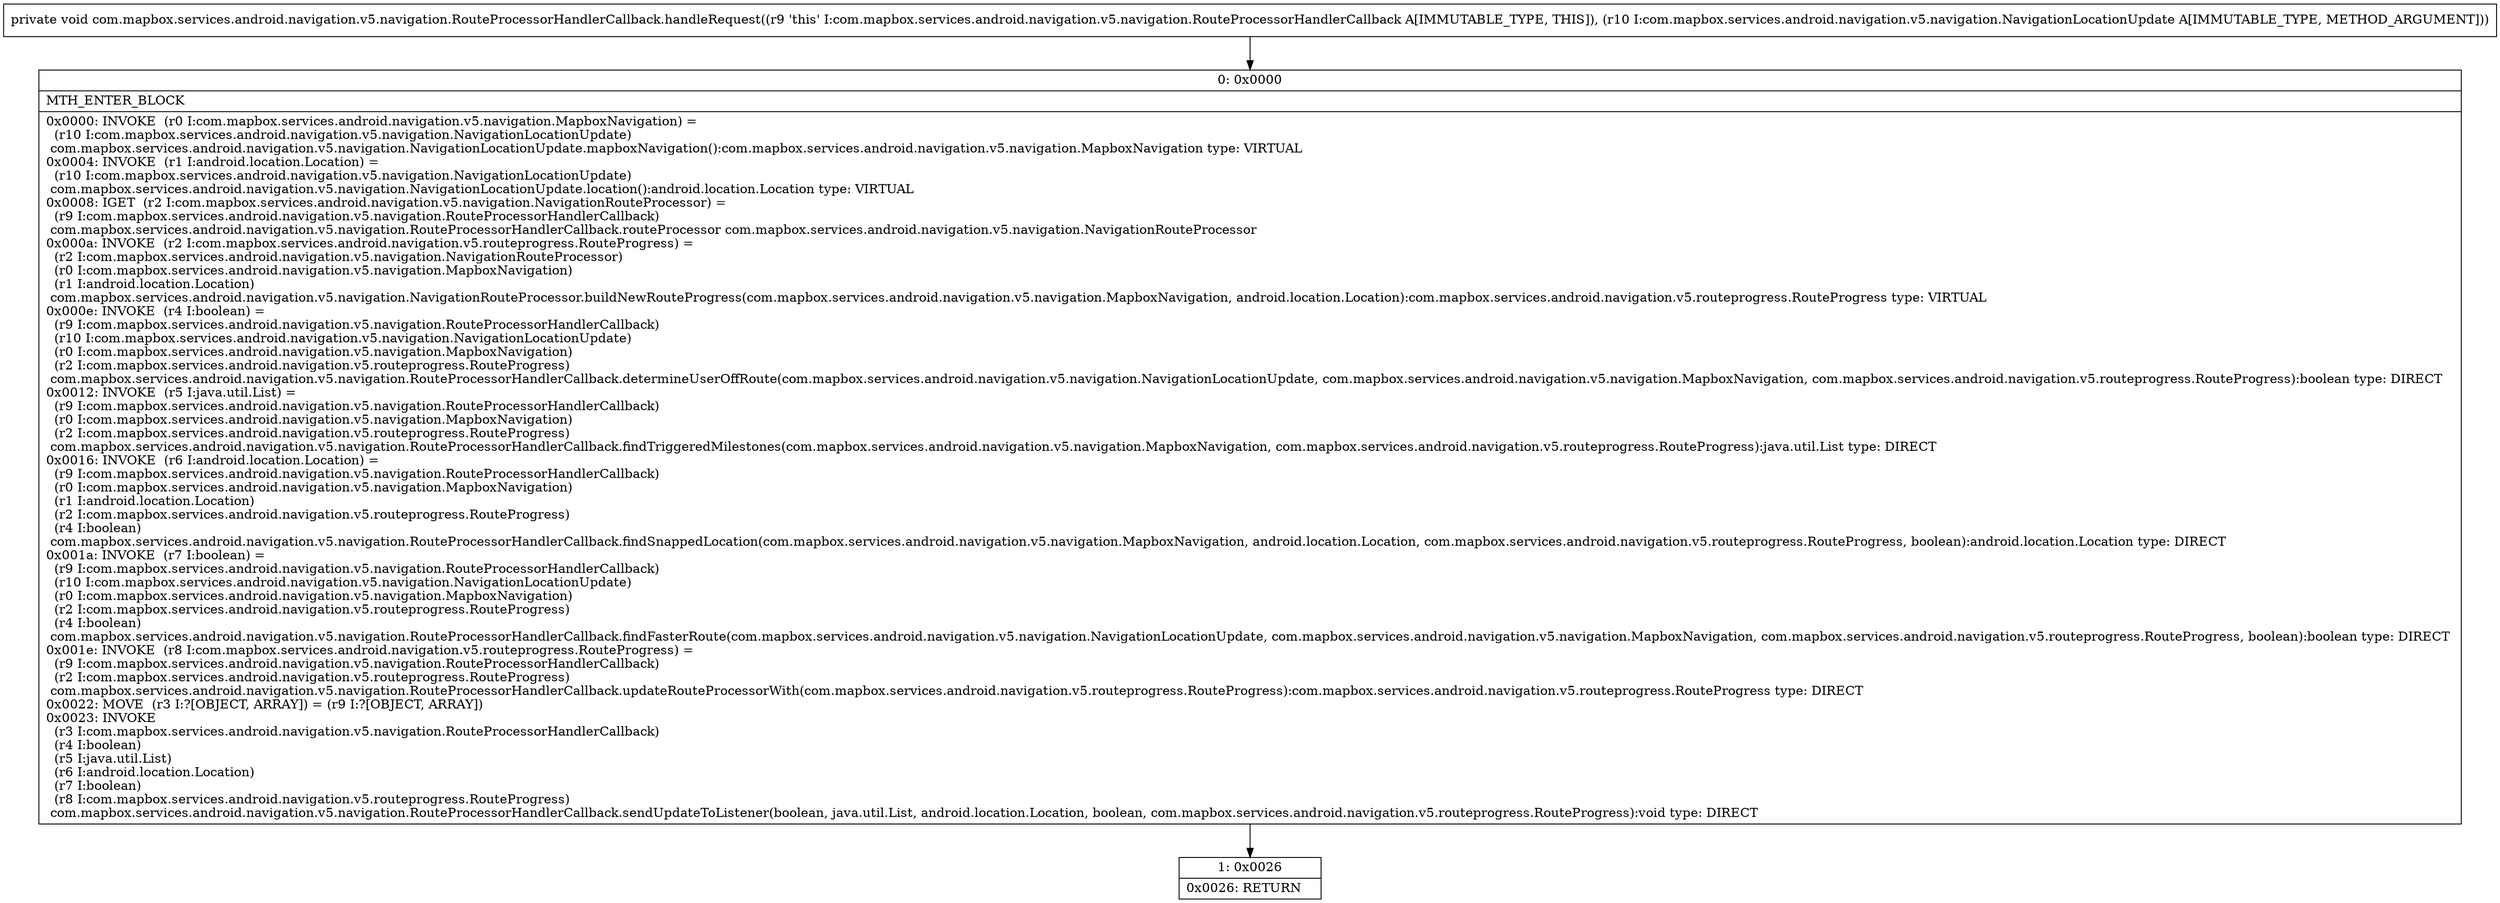 digraph "CFG forcom.mapbox.services.android.navigation.v5.navigation.RouteProcessorHandlerCallback.handleRequest(Lcom\/mapbox\/services\/android\/navigation\/v5\/navigation\/NavigationLocationUpdate;)V" {
Node_0 [shape=record,label="{0\:\ 0x0000|MTH_ENTER_BLOCK\l|0x0000: INVOKE  (r0 I:com.mapbox.services.android.navigation.v5.navigation.MapboxNavigation) = \l  (r10 I:com.mapbox.services.android.navigation.v5.navigation.NavigationLocationUpdate)\l com.mapbox.services.android.navigation.v5.navigation.NavigationLocationUpdate.mapboxNavigation():com.mapbox.services.android.navigation.v5.navigation.MapboxNavigation type: VIRTUAL \l0x0004: INVOKE  (r1 I:android.location.Location) = \l  (r10 I:com.mapbox.services.android.navigation.v5.navigation.NavigationLocationUpdate)\l com.mapbox.services.android.navigation.v5.navigation.NavigationLocationUpdate.location():android.location.Location type: VIRTUAL \l0x0008: IGET  (r2 I:com.mapbox.services.android.navigation.v5.navigation.NavigationRouteProcessor) = \l  (r9 I:com.mapbox.services.android.navigation.v5.navigation.RouteProcessorHandlerCallback)\l com.mapbox.services.android.navigation.v5.navigation.RouteProcessorHandlerCallback.routeProcessor com.mapbox.services.android.navigation.v5.navigation.NavigationRouteProcessor \l0x000a: INVOKE  (r2 I:com.mapbox.services.android.navigation.v5.routeprogress.RouteProgress) = \l  (r2 I:com.mapbox.services.android.navigation.v5.navigation.NavigationRouteProcessor)\l  (r0 I:com.mapbox.services.android.navigation.v5.navigation.MapboxNavigation)\l  (r1 I:android.location.Location)\l com.mapbox.services.android.navigation.v5.navigation.NavigationRouteProcessor.buildNewRouteProgress(com.mapbox.services.android.navigation.v5.navigation.MapboxNavigation, android.location.Location):com.mapbox.services.android.navigation.v5.routeprogress.RouteProgress type: VIRTUAL \l0x000e: INVOKE  (r4 I:boolean) = \l  (r9 I:com.mapbox.services.android.navigation.v5.navigation.RouteProcessorHandlerCallback)\l  (r10 I:com.mapbox.services.android.navigation.v5.navigation.NavigationLocationUpdate)\l  (r0 I:com.mapbox.services.android.navigation.v5.navigation.MapboxNavigation)\l  (r2 I:com.mapbox.services.android.navigation.v5.routeprogress.RouteProgress)\l com.mapbox.services.android.navigation.v5.navigation.RouteProcessorHandlerCallback.determineUserOffRoute(com.mapbox.services.android.navigation.v5.navigation.NavigationLocationUpdate, com.mapbox.services.android.navigation.v5.navigation.MapboxNavigation, com.mapbox.services.android.navigation.v5.routeprogress.RouteProgress):boolean type: DIRECT \l0x0012: INVOKE  (r5 I:java.util.List) = \l  (r9 I:com.mapbox.services.android.navigation.v5.navigation.RouteProcessorHandlerCallback)\l  (r0 I:com.mapbox.services.android.navigation.v5.navigation.MapboxNavigation)\l  (r2 I:com.mapbox.services.android.navigation.v5.routeprogress.RouteProgress)\l com.mapbox.services.android.navigation.v5.navigation.RouteProcessorHandlerCallback.findTriggeredMilestones(com.mapbox.services.android.navigation.v5.navigation.MapboxNavigation, com.mapbox.services.android.navigation.v5.routeprogress.RouteProgress):java.util.List type: DIRECT \l0x0016: INVOKE  (r6 I:android.location.Location) = \l  (r9 I:com.mapbox.services.android.navigation.v5.navigation.RouteProcessorHandlerCallback)\l  (r0 I:com.mapbox.services.android.navigation.v5.navigation.MapboxNavigation)\l  (r1 I:android.location.Location)\l  (r2 I:com.mapbox.services.android.navigation.v5.routeprogress.RouteProgress)\l  (r4 I:boolean)\l com.mapbox.services.android.navigation.v5.navigation.RouteProcessorHandlerCallback.findSnappedLocation(com.mapbox.services.android.navigation.v5.navigation.MapboxNavigation, android.location.Location, com.mapbox.services.android.navigation.v5.routeprogress.RouteProgress, boolean):android.location.Location type: DIRECT \l0x001a: INVOKE  (r7 I:boolean) = \l  (r9 I:com.mapbox.services.android.navigation.v5.navigation.RouteProcessorHandlerCallback)\l  (r10 I:com.mapbox.services.android.navigation.v5.navigation.NavigationLocationUpdate)\l  (r0 I:com.mapbox.services.android.navigation.v5.navigation.MapboxNavigation)\l  (r2 I:com.mapbox.services.android.navigation.v5.routeprogress.RouteProgress)\l  (r4 I:boolean)\l com.mapbox.services.android.navigation.v5.navigation.RouteProcessorHandlerCallback.findFasterRoute(com.mapbox.services.android.navigation.v5.navigation.NavigationLocationUpdate, com.mapbox.services.android.navigation.v5.navigation.MapboxNavigation, com.mapbox.services.android.navigation.v5.routeprogress.RouteProgress, boolean):boolean type: DIRECT \l0x001e: INVOKE  (r8 I:com.mapbox.services.android.navigation.v5.routeprogress.RouteProgress) = \l  (r9 I:com.mapbox.services.android.navigation.v5.navigation.RouteProcessorHandlerCallback)\l  (r2 I:com.mapbox.services.android.navigation.v5.routeprogress.RouteProgress)\l com.mapbox.services.android.navigation.v5.navigation.RouteProcessorHandlerCallback.updateRouteProcessorWith(com.mapbox.services.android.navigation.v5.routeprogress.RouteProgress):com.mapbox.services.android.navigation.v5.routeprogress.RouteProgress type: DIRECT \l0x0022: MOVE  (r3 I:?[OBJECT, ARRAY]) = (r9 I:?[OBJECT, ARRAY]) \l0x0023: INVOKE  \l  (r3 I:com.mapbox.services.android.navigation.v5.navigation.RouteProcessorHandlerCallback)\l  (r4 I:boolean)\l  (r5 I:java.util.List)\l  (r6 I:android.location.Location)\l  (r7 I:boolean)\l  (r8 I:com.mapbox.services.android.navigation.v5.routeprogress.RouteProgress)\l com.mapbox.services.android.navigation.v5.navigation.RouteProcessorHandlerCallback.sendUpdateToListener(boolean, java.util.List, android.location.Location, boolean, com.mapbox.services.android.navigation.v5.routeprogress.RouteProgress):void type: DIRECT \l}"];
Node_1 [shape=record,label="{1\:\ 0x0026|0x0026: RETURN   \l}"];
MethodNode[shape=record,label="{private void com.mapbox.services.android.navigation.v5.navigation.RouteProcessorHandlerCallback.handleRequest((r9 'this' I:com.mapbox.services.android.navigation.v5.navigation.RouteProcessorHandlerCallback A[IMMUTABLE_TYPE, THIS]), (r10 I:com.mapbox.services.android.navigation.v5.navigation.NavigationLocationUpdate A[IMMUTABLE_TYPE, METHOD_ARGUMENT])) }"];
MethodNode -> Node_0;
Node_0 -> Node_1;
}

